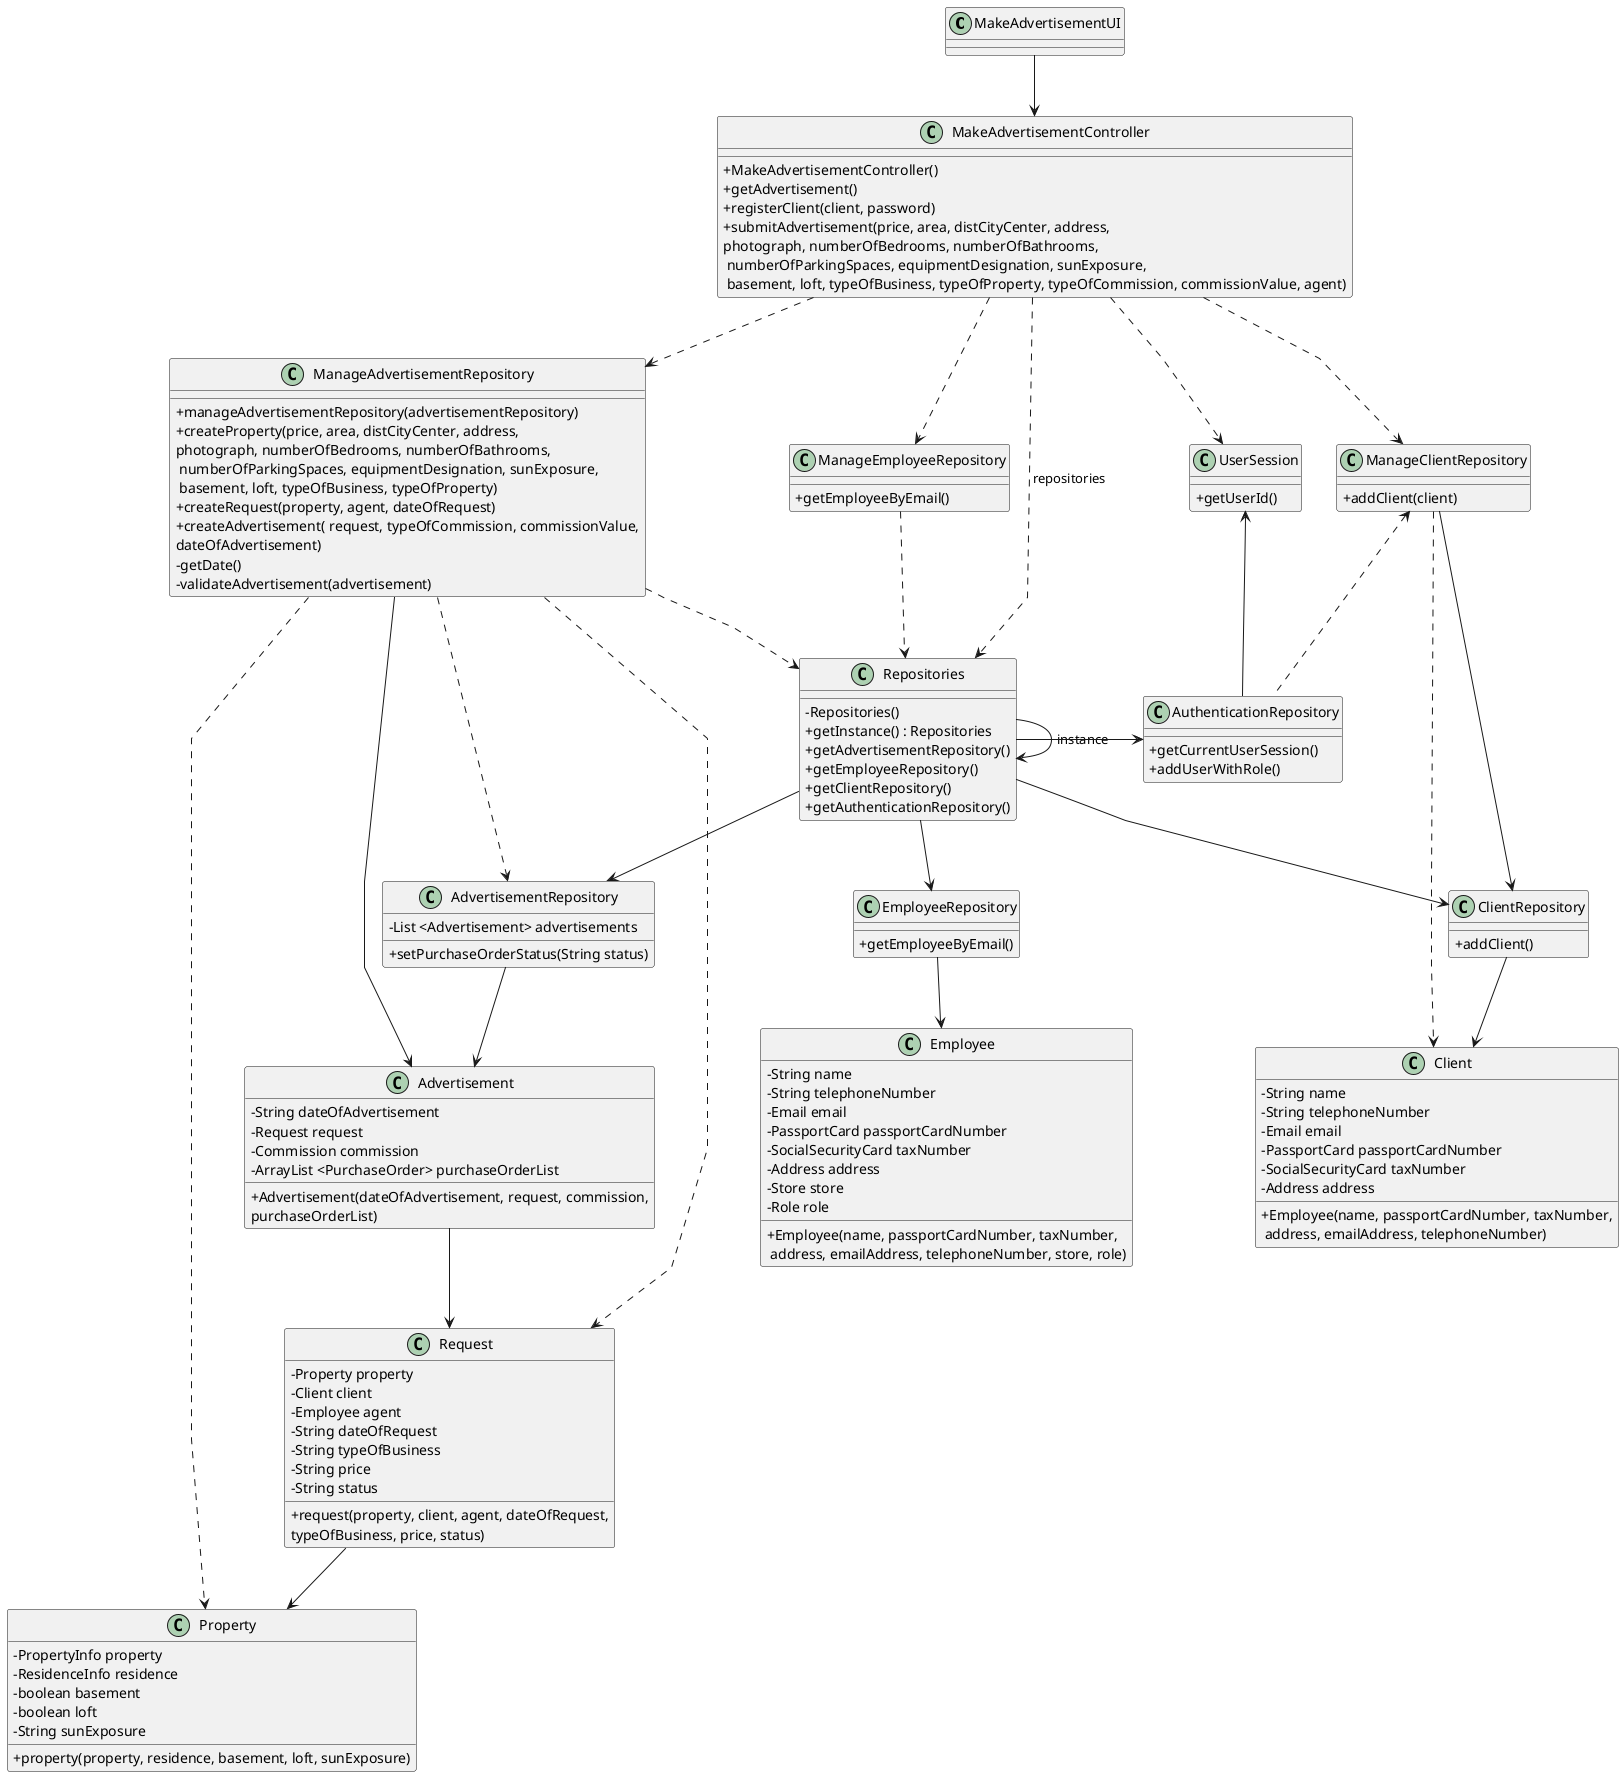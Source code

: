 @startuml
skinparam packageStyle rectangle
skinparam shadowing false
skinparam linetype polyline

skinparam classAttributeIconSize 0

class MakeAdvertisementUI {}
class MakeAdvertisementController {
    + MakeAdvertisementController()
    + getAdvertisement()
    + registerClient(client, password)
    + submitAdvertisement(price, area, distCityCenter, address, \nphotograph, numberOfBedrooms, numberOfBathrooms, \n numberOfParkingSpaces, equipmentDesignation, sunExposure, \n basement, loft, typeOfBusiness, typeOfProperty, typeOfCommission, commissionValue, agent)
}
class Repositories {
    - Repositories()
    + getInstance() : Repositories
    + getAdvertisementRepository()
    + getEmployeeRepository()
    + getClientRepository()
    + getAuthenticationRepository()
}
class ManageAdvertisementRepository{
    + manageAdvertisementRepository(advertisementRepository)
    + createProperty(price, area, distCityCenter, address, \nphotograph, numberOfBedrooms, numberOfBathrooms, \n numberOfParkingSpaces, equipmentDesignation, sunExposure, \n basement, loft, typeOfBusiness, typeOfProperty)
    + createRequest(property, agent, dateOfRequest)
    + createAdvertisement( request, typeOfCommission, commissionValue,\ndateOfAdvertisement)
    - getDate()
    - validateAdvertisement(advertisement)
}
class Advertisement {
    - String dateOfAdvertisement
    - Request request
    - Commission commission
    -ArrayList <PurchaseOrder> purchaseOrderList
    + Advertisement(dateOfAdvertisement, request, commission,\npurchaseOrderList)
}
class Request{
    - Property property
    - Client client
    - Employee agent
    - String dateOfRequest
    - String typeOfBusiness
    - String price
    - String status
    + request(property, client, agent, dateOfRequest,\ntypeOfBusiness, price, status)
}
class Property{
    - PropertyInfo property
    - ResidenceInfo residence
    - boolean basement
    - boolean loft
    - String sunExposure
    + property(property, residence, basement, loft, sunExposure)
}
class AdvertisementRepository{
    -List <Advertisement> advertisements
    + setPurchaseOrderStatus(String status)
}
class EmployeeRepository{
    +getEmployeeByEmail()
}
class ClientRepository{
    +addClient()
}
class AuthenticationRepository{
    +getCurrentUserSession()
    +addUserWithRole()
}
class ManageEmployeeRepository{
    +getEmployeeByEmail()
}
class ManageClientRepository{
    +addClient(client)
}
class UserSession{
    +getUserId()
}
class Employee {
    - String name
    - String telephoneNumber
    - Email email
    - PassportCard passportCardNumber
    - SocialSecurityCard taxNumber
    - Address address
    - Store store
    - Role role
    + Employee(name, passportCardNumber, taxNumber,\n address, emailAddress, telephoneNumber, store, role)
}
class Client {
    - String name
    - String telephoneNumber
    - Email email
    - PassportCard passportCardNumber
    - SocialSecurityCard taxNumber
    - Address address
    + Employee(name, passportCardNumber, taxNumber,\n address, emailAddress, telephoneNumber)
}
class stupid{}
hide stupid

MakeAdvertisementUI --> MakeAdvertisementController

MakeAdvertisementController ..> UserSession
MakeAdvertisementController ..> stupid
stupid ..> Repositories
MakeAdvertisementController ...> Repositories : repositories
MakeAdvertisementController ..> ManageAdvertisementRepository
MakeAdvertisementController ..> ManageClientRepository
MakeAdvertisementController ..> ManageEmployeeRepository

ManageAdvertisementRepository ..> Repositories
ManageEmployeeRepository ..> Repositories

Repositories --> AdvertisementRepository
Repositories --> EmployeeRepository
Repositories --> ClientRepository
Repositories -> Repositories : instance
Repositories -> AuthenticationRepository

UserSession <-- AuthenticationRepository
ManageClientRepository <.. AuthenticationRepository
ManageClientRepository --> ClientRepository
ManageClientRepository ..> Client

EmployeeRepository --> Employee
ClientRepository --> Client

AdvertisementRepository --> Advertisement
Advertisement --> Request
Request --> Property

ManageAdvertisementRepository ..> AdvertisementRepository
ManageAdvertisementRepository --> Advertisement
ManageAdvertisementRepository ..> Request
ManageAdvertisementRepository ..> Property

@enduml